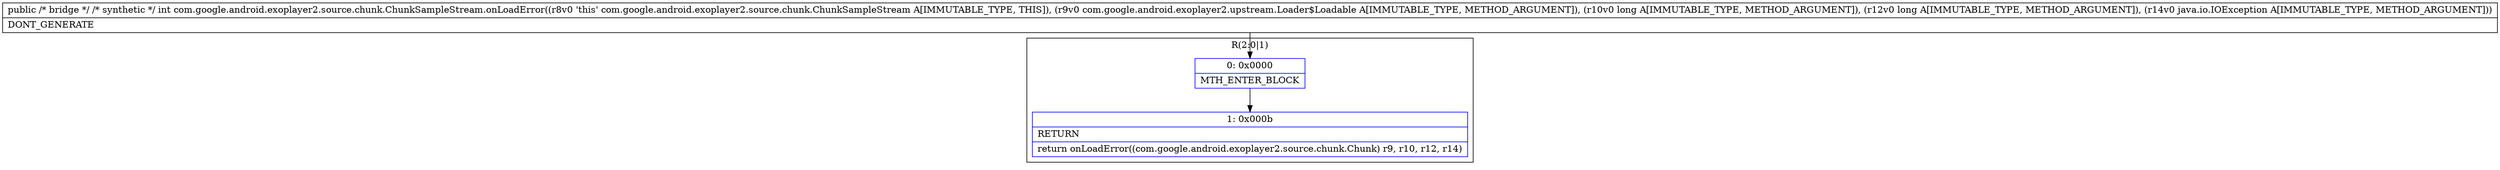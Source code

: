 digraph "CFG forcom.google.android.exoplayer2.source.chunk.ChunkSampleStream.onLoadError(Lcom\/google\/android\/exoplayer2\/upstream\/Loader$Loadable;JJLjava\/io\/IOException;)I" {
subgraph cluster_Region_512390652 {
label = "R(2:0|1)";
node [shape=record,color=blue];
Node_0 [shape=record,label="{0\:\ 0x0000|MTH_ENTER_BLOCK\l}"];
Node_1 [shape=record,label="{1\:\ 0x000b|RETURN\l|return onLoadError((com.google.android.exoplayer2.source.chunk.Chunk) r9, r10, r12, r14)\l}"];
}
MethodNode[shape=record,label="{public \/* bridge *\/ \/* synthetic *\/ int com.google.android.exoplayer2.source.chunk.ChunkSampleStream.onLoadError((r8v0 'this' com.google.android.exoplayer2.source.chunk.ChunkSampleStream A[IMMUTABLE_TYPE, THIS]), (r9v0 com.google.android.exoplayer2.upstream.Loader$Loadable A[IMMUTABLE_TYPE, METHOD_ARGUMENT]), (r10v0 long A[IMMUTABLE_TYPE, METHOD_ARGUMENT]), (r12v0 long A[IMMUTABLE_TYPE, METHOD_ARGUMENT]), (r14v0 java.io.IOException A[IMMUTABLE_TYPE, METHOD_ARGUMENT]))  | DONT_GENERATE\l}"];
MethodNode -> Node_0;
Node_0 -> Node_1;
}

